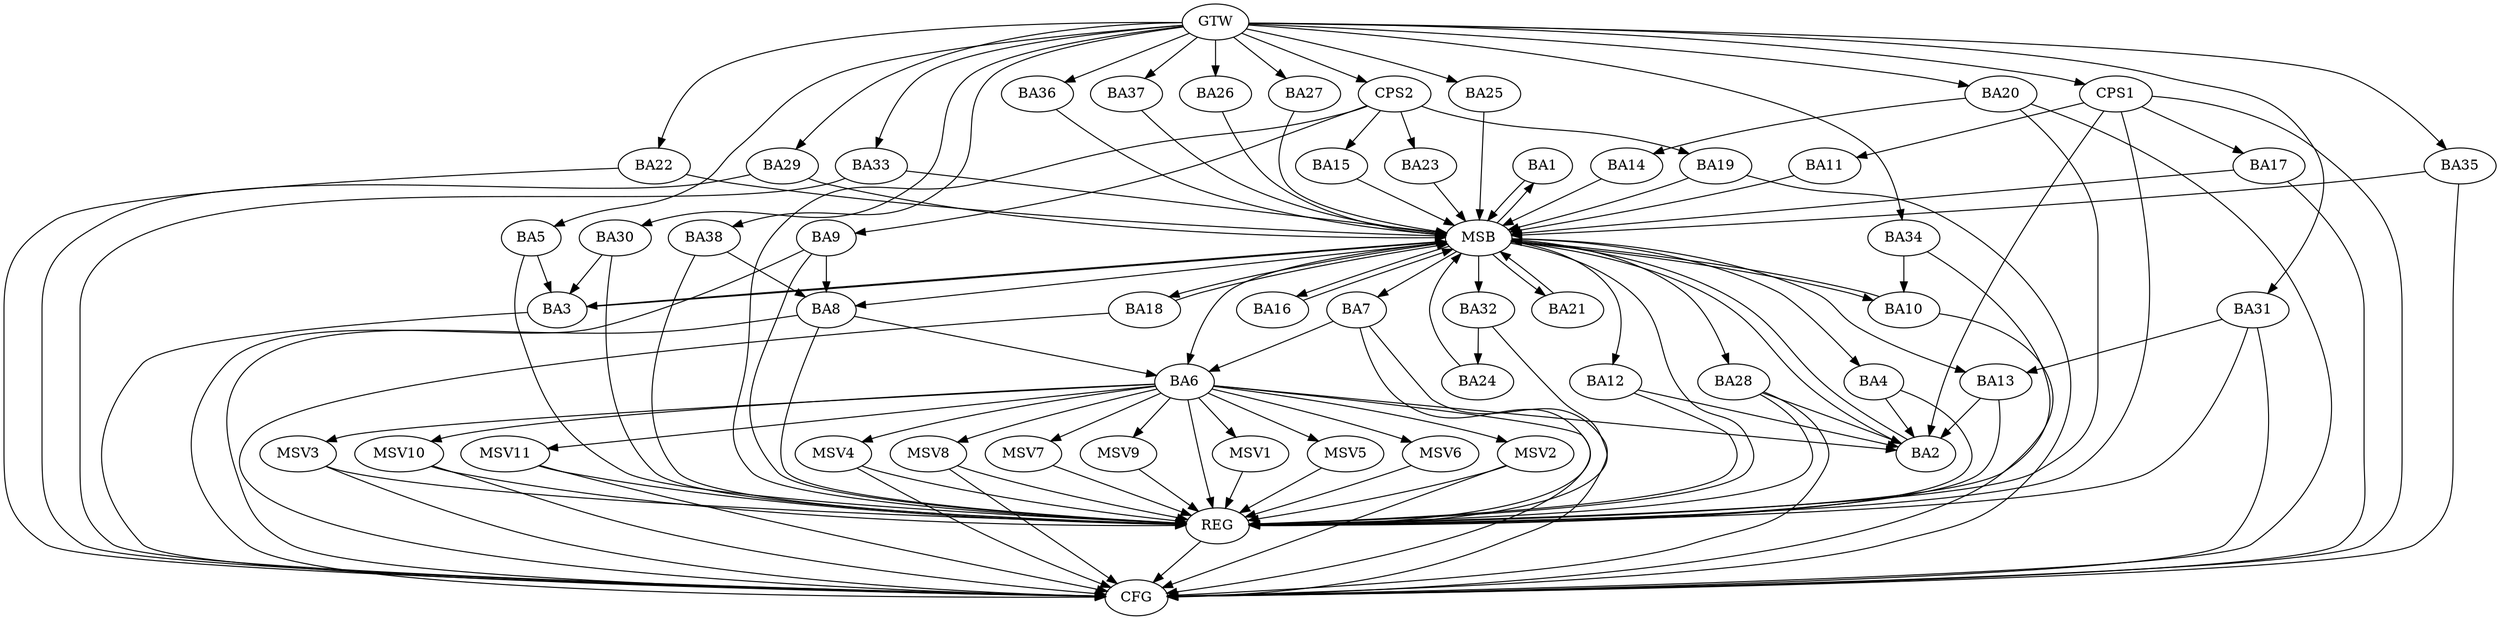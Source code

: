 strict digraph G {
  BA1 [ label="BA1" ];
  BA2 [ label="BA2" ];
  BA3 [ label="BA3" ];
  BA4 [ label="BA4" ];
  BA5 [ label="BA5" ];
  BA6 [ label="BA6" ];
  BA7 [ label="BA7" ];
  BA8 [ label="BA8" ];
  BA9 [ label="BA9" ];
  BA10 [ label="BA10" ];
  BA11 [ label="BA11" ];
  BA12 [ label="BA12" ];
  BA13 [ label="BA13" ];
  BA14 [ label="BA14" ];
  BA15 [ label="BA15" ];
  BA16 [ label="BA16" ];
  BA17 [ label="BA17" ];
  BA18 [ label="BA18" ];
  BA19 [ label="BA19" ];
  BA20 [ label="BA20" ];
  BA21 [ label="BA21" ];
  BA22 [ label="BA22" ];
  BA23 [ label="BA23" ];
  BA24 [ label="BA24" ];
  BA25 [ label="BA25" ];
  BA26 [ label="BA26" ];
  BA27 [ label="BA27" ];
  BA28 [ label="BA28" ];
  BA29 [ label="BA29" ];
  BA30 [ label="BA30" ];
  BA31 [ label="BA31" ];
  BA32 [ label="BA32" ];
  BA33 [ label="BA33" ];
  BA34 [ label="BA34" ];
  BA35 [ label="BA35" ];
  BA36 [ label="BA36" ];
  BA37 [ label="BA37" ];
  BA38 [ label="BA38" ];
  CPS1 [ label="CPS1" ];
  CPS2 [ label="CPS2" ];
  GTW [ label="GTW" ];
  REG [ label="REG" ];
  MSB [ label="MSB" ];
  CFG [ label="CFG" ];
  MSV1 [ label="MSV1" ];
  MSV2 [ label="MSV2" ];
  MSV3 [ label="MSV3" ];
  MSV4 [ label="MSV4" ];
  MSV5 [ label="MSV5" ];
  MSV6 [ label="MSV6" ];
  MSV7 [ label="MSV7" ];
  MSV8 [ label="MSV8" ];
  MSV9 [ label="MSV9" ];
  MSV10 [ label="MSV10" ];
  MSV11 [ label="MSV11" ];
  BA4 -> BA2;
  BA5 -> BA3;
  BA6 -> BA2;
  BA7 -> BA6;
  BA8 -> BA6;
  BA9 -> BA8;
  BA12 -> BA2;
  BA13 -> BA2;
  BA20 -> BA14;
  BA28 -> BA2;
  BA30 -> BA3;
  BA31 -> BA13;
  BA32 -> BA24;
  BA34 -> BA10;
  BA38 -> BA8;
  CPS1 -> BA11;
  CPS1 -> BA2;
  CPS1 -> BA17;
  CPS2 -> BA9;
  CPS2 -> BA15;
  CPS2 -> BA23;
  CPS2 -> BA19;
  GTW -> BA5;
  GTW -> BA20;
  GTW -> BA22;
  GTW -> BA25;
  GTW -> BA26;
  GTW -> BA27;
  GTW -> BA29;
  GTW -> BA30;
  GTW -> BA31;
  GTW -> BA33;
  GTW -> BA34;
  GTW -> BA35;
  GTW -> BA36;
  GTW -> BA37;
  GTW -> BA38;
  GTW -> CPS1;
  GTW -> CPS2;
  BA4 -> REG;
  BA5 -> REG;
  BA6 -> REG;
  BA7 -> REG;
  BA8 -> REG;
  BA9 -> REG;
  BA12 -> REG;
  BA13 -> REG;
  BA20 -> REG;
  BA28 -> REG;
  BA30 -> REG;
  BA31 -> REG;
  BA32 -> REG;
  BA34 -> REG;
  BA38 -> REG;
  CPS1 -> REG;
  CPS2 -> REG;
  BA1 -> MSB;
  MSB -> BA2;
  MSB -> REG;
  BA2 -> MSB;
  MSB -> BA1;
  BA3 -> MSB;
  BA10 -> MSB;
  MSB -> BA6;
  BA11 -> MSB;
  BA14 -> MSB;
  MSB -> BA7;
  BA15 -> MSB;
  MSB -> BA10;
  BA16 -> MSB;
  MSB -> BA12;
  BA17 -> MSB;
  MSB -> BA8;
  BA18 -> MSB;
  MSB -> BA13;
  BA19 -> MSB;
  MSB -> BA18;
  BA21 -> MSB;
  MSB -> BA3;
  BA22 -> MSB;
  BA23 -> MSB;
  BA24 -> MSB;
  MSB -> BA21;
  BA25 -> MSB;
  BA26 -> MSB;
  BA27 -> MSB;
  BA29 -> MSB;
  MSB -> BA16;
  BA33 -> MSB;
  MSB -> BA28;
  BA35 -> MSB;
  BA36 -> MSB;
  MSB -> BA4;
  BA37 -> MSB;
  MSB -> BA32;
  BA6 -> CFG;
  BA18 -> CFG;
  BA29 -> CFG;
  BA31 -> CFG;
  BA35 -> CFG;
  BA7 -> CFG;
  CPS1 -> CFG;
  BA22 -> CFG;
  BA33 -> CFG;
  BA10 -> CFG;
  BA8 -> CFG;
  BA9 -> CFG;
  BA17 -> CFG;
  BA28 -> CFG;
  BA19 -> CFG;
  BA20 -> CFG;
  BA3 -> CFG;
  REG -> CFG;
  BA6 -> MSV1;
  MSV1 -> REG;
  BA6 -> MSV2;
  MSV2 -> REG;
  MSV2 -> CFG;
  BA6 -> MSV3;
  MSV3 -> REG;
  MSV3 -> CFG;
  BA6 -> MSV4;
  BA6 -> MSV5;
  BA6 -> MSV6;
  BA6 -> MSV7;
  MSV4 -> REG;
  MSV4 -> CFG;
  MSV5 -> REG;
  MSV6 -> REG;
  MSV7 -> REG;
  BA6 -> MSV8;
  MSV8 -> REG;
  MSV8 -> CFG;
  BA6 -> MSV9;
  MSV9 -> REG;
  BA6 -> MSV10;
  BA6 -> MSV11;
  MSV10 -> REG;
  MSV10 -> CFG;
  MSV11 -> REG;
  MSV11 -> CFG;
}
